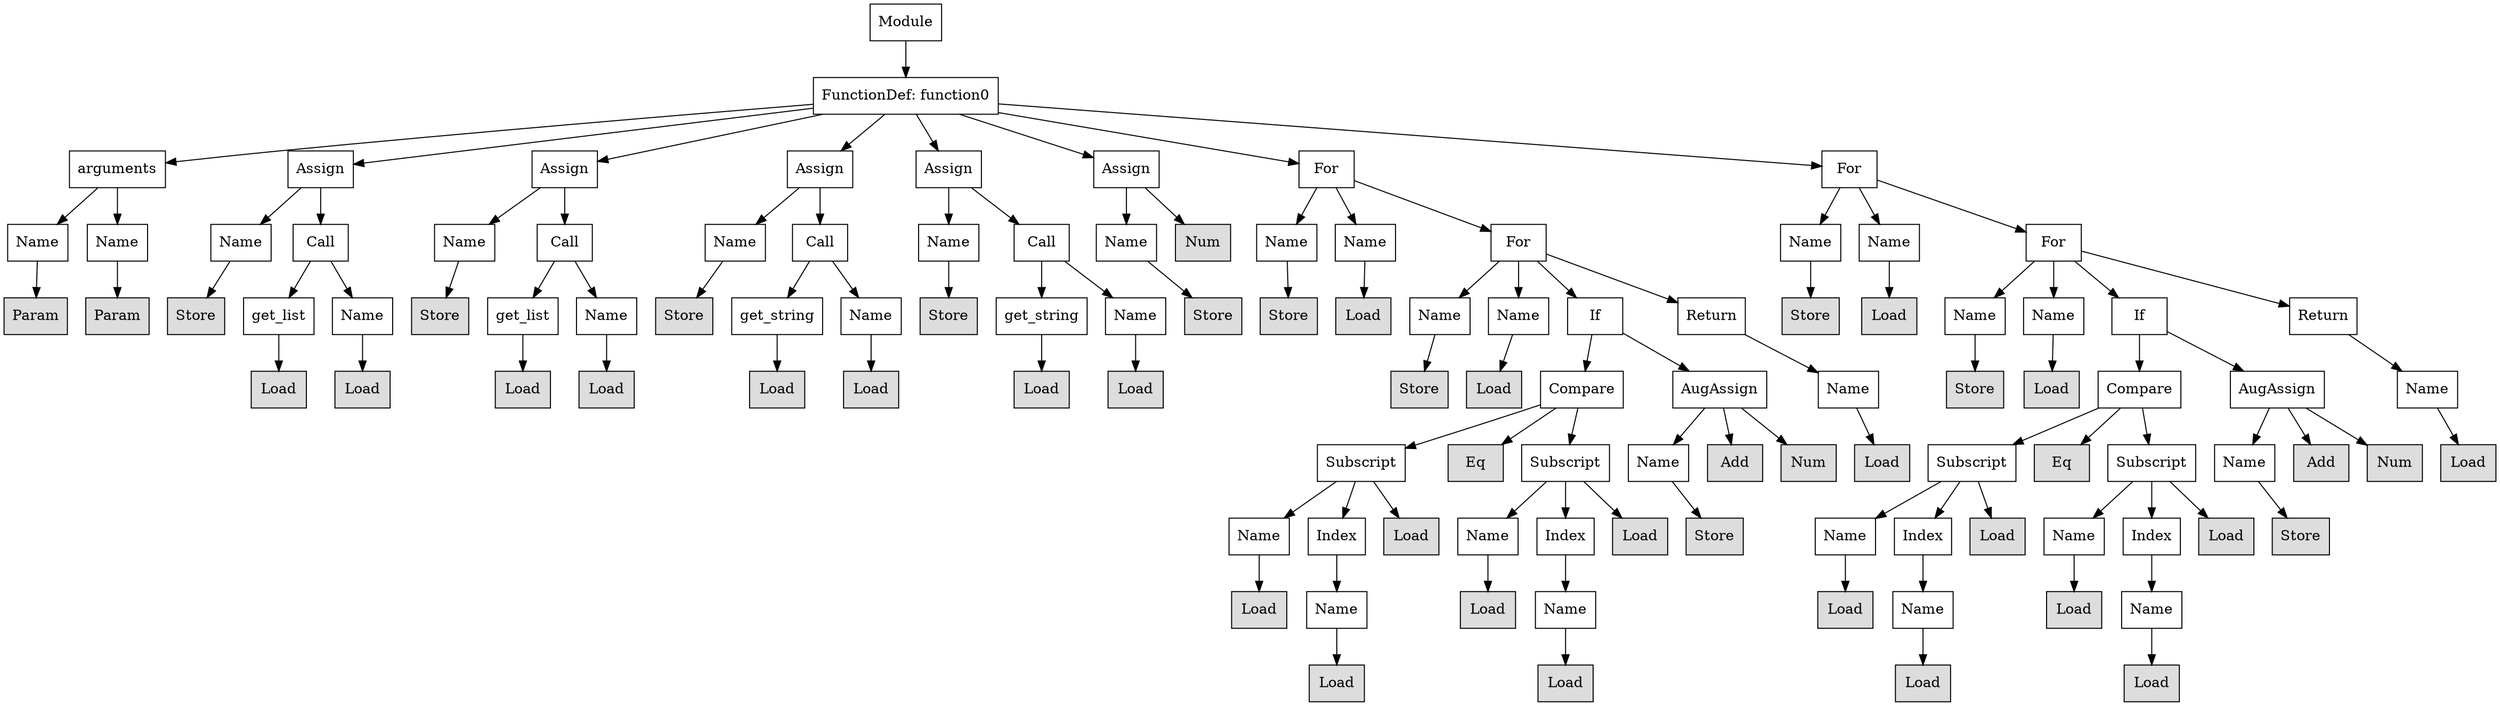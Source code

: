digraph G {
n0 [shape=rect, label="Module"];
n1 [shape=rect, label="FunctionDef: function0"];
n2 [shape=rect, label="arguments"];
n3 [shape=rect, label="Assign"];
n4 [shape=rect, label="Assign"];
n5 [shape=rect, label="Assign"];
n6 [shape=rect, label="Assign"];
n7 [shape=rect, label="Assign"];
n8 [shape=rect, label="For"];
n9 [shape=rect, label="For"];
n10 [shape=rect, label="Name"];
n11 [shape=rect, label="Name"];
n12 [shape=rect, label="Name"];
n13 [shape=rect, label="Call"];
n14 [shape=rect, label="Name"];
n15 [shape=rect, label="Call"];
n16 [shape=rect, label="Name"];
n17 [shape=rect, label="Call"];
n18 [shape=rect, label="Name"];
n19 [shape=rect, label="Call"];
n20 [shape=rect, label="Name"];
n21 [shape=rect, label="Num" style="filled" fillcolor="#dddddd"];
n22 [shape=rect, label="Name"];
n23 [shape=rect, label="Name"];
n24 [shape=rect, label="For"];
n25 [shape=rect, label="Name"];
n26 [shape=rect, label="Name"];
n27 [shape=rect, label="For"];
n28 [shape=rect, label="Param" style="filled" fillcolor="#dddddd"];
n29 [shape=rect, label="Param" style="filled" fillcolor="#dddddd"];
n30 [shape=rect, label="Store" style="filled" fillcolor="#dddddd"];
n31 [shape=rect, label="get_list"];
n32 [shape=rect, label="Name"];
n33 [shape=rect, label="Store" style="filled" fillcolor="#dddddd"];
n34 [shape=rect, label="get_list"];
n35 [shape=rect, label="Name"];
n36 [shape=rect, label="Store" style="filled" fillcolor="#dddddd"];
n37 [shape=rect, label="get_string"];
n38 [shape=rect, label="Name"];
n39 [shape=rect, label="Store" style="filled" fillcolor="#dddddd"];
n40 [shape=rect, label="get_string"];
n41 [shape=rect, label="Name"];
n42 [shape=rect, label="Store" style="filled" fillcolor="#dddddd"];
n43 [shape=rect, label="Store" style="filled" fillcolor="#dddddd"];
n44 [shape=rect, label="Load" style="filled" fillcolor="#dddddd"];
n45 [shape=rect, label="Name"];
n46 [shape=rect, label="Name"];
n47 [shape=rect, label="If"];
n48 [shape=rect, label="Return"];
n49 [shape=rect, label="Store" style="filled" fillcolor="#dddddd"];
n50 [shape=rect, label="Load" style="filled" fillcolor="#dddddd"];
n51 [shape=rect, label="Name"];
n52 [shape=rect, label="Name"];
n53 [shape=rect, label="If"];
n54 [shape=rect, label="Return"];
n55 [shape=rect, label="Load" style="filled" fillcolor="#dddddd"];
n56 [shape=rect, label="Load" style="filled" fillcolor="#dddddd"];
n57 [shape=rect, label="Load" style="filled" fillcolor="#dddddd"];
n58 [shape=rect, label="Load" style="filled" fillcolor="#dddddd"];
n59 [shape=rect, label="Load" style="filled" fillcolor="#dddddd"];
n60 [shape=rect, label="Load" style="filled" fillcolor="#dddddd"];
n61 [shape=rect, label="Load" style="filled" fillcolor="#dddddd"];
n62 [shape=rect, label="Load" style="filled" fillcolor="#dddddd"];
n63 [shape=rect, label="Store" style="filled" fillcolor="#dddddd"];
n64 [shape=rect, label="Load" style="filled" fillcolor="#dddddd"];
n65 [shape=rect, label="Compare"];
n66 [shape=rect, label="AugAssign"];
n67 [shape=rect, label="Name"];
n68 [shape=rect, label="Store" style="filled" fillcolor="#dddddd"];
n69 [shape=rect, label="Load" style="filled" fillcolor="#dddddd"];
n70 [shape=rect, label="Compare"];
n71 [shape=rect, label="AugAssign"];
n72 [shape=rect, label="Name"];
n73 [shape=rect, label="Subscript"];
n74 [shape=rect, label="Eq" style="filled" fillcolor="#dddddd"];
n75 [shape=rect, label="Subscript"];
n76 [shape=rect, label="Name"];
n77 [shape=rect, label="Add" style="filled" fillcolor="#dddddd"];
n78 [shape=rect, label="Num" style="filled" fillcolor="#dddddd"];
n79 [shape=rect, label="Load" style="filled" fillcolor="#dddddd"];
n80 [shape=rect, label="Subscript"];
n81 [shape=rect, label="Eq" style="filled" fillcolor="#dddddd"];
n82 [shape=rect, label="Subscript"];
n83 [shape=rect, label="Name"];
n84 [shape=rect, label="Add" style="filled" fillcolor="#dddddd"];
n85 [shape=rect, label="Num" style="filled" fillcolor="#dddddd"];
n86 [shape=rect, label="Load" style="filled" fillcolor="#dddddd"];
n87 [shape=rect, label="Name"];
n88 [shape=rect, label="Index"];
n89 [shape=rect, label="Load" style="filled" fillcolor="#dddddd"];
n90 [shape=rect, label="Name"];
n91 [shape=rect, label="Index"];
n92 [shape=rect, label="Load" style="filled" fillcolor="#dddddd"];
n93 [shape=rect, label="Store" style="filled" fillcolor="#dddddd"];
n94 [shape=rect, label="Name"];
n95 [shape=rect, label="Index"];
n96 [shape=rect, label="Load" style="filled" fillcolor="#dddddd"];
n97 [shape=rect, label="Name"];
n98 [shape=rect, label="Index"];
n99 [shape=rect, label="Load" style="filled" fillcolor="#dddddd"];
n100 [shape=rect, label="Store" style="filled" fillcolor="#dddddd"];
n101 [shape=rect, label="Load" style="filled" fillcolor="#dddddd"];
n102 [shape=rect, label="Name"];
n103 [shape=rect, label="Load" style="filled" fillcolor="#dddddd"];
n104 [shape=rect, label="Name"];
n105 [shape=rect, label="Load" style="filled" fillcolor="#dddddd"];
n106 [shape=rect, label="Name"];
n107 [shape=rect, label="Load" style="filled" fillcolor="#dddddd"];
n108 [shape=rect, label="Name"];
n109 [shape=rect, label="Load" style="filled" fillcolor="#dddddd"];
n110 [shape=rect, label="Load" style="filled" fillcolor="#dddddd"];
n111 [shape=rect, label="Load" style="filled" fillcolor="#dddddd"];
n112 [shape=rect, label="Load" style="filled" fillcolor="#dddddd"];
n0 -> n1;
n1 -> n2;
n1 -> n3;
n1 -> n4;
n1 -> n5;
n1 -> n6;
n1 -> n7;
n1 -> n8;
n1 -> n9;
n2 -> n10;
n2 -> n11;
n3 -> n12;
n3 -> n13;
n4 -> n14;
n4 -> n15;
n5 -> n16;
n5 -> n17;
n6 -> n18;
n6 -> n19;
n7 -> n20;
n7 -> n21;
n8 -> n22;
n8 -> n23;
n8 -> n24;
n9 -> n25;
n9 -> n26;
n9 -> n27;
n10 -> n28;
n11 -> n29;
n12 -> n30;
n13 -> n31;
n13 -> n32;
n14 -> n33;
n15 -> n34;
n15 -> n35;
n16 -> n36;
n17 -> n37;
n17 -> n38;
n18 -> n39;
n19 -> n40;
n19 -> n41;
n20 -> n42;
n22 -> n43;
n23 -> n44;
n24 -> n45;
n24 -> n46;
n24 -> n47;
n24 -> n48;
n25 -> n49;
n26 -> n50;
n27 -> n51;
n27 -> n52;
n27 -> n53;
n27 -> n54;
n31 -> n55;
n32 -> n56;
n34 -> n57;
n35 -> n58;
n37 -> n59;
n38 -> n60;
n40 -> n61;
n41 -> n62;
n45 -> n63;
n46 -> n64;
n47 -> n65;
n47 -> n66;
n48 -> n67;
n51 -> n68;
n52 -> n69;
n53 -> n70;
n53 -> n71;
n54 -> n72;
n65 -> n73;
n65 -> n74;
n65 -> n75;
n66 -> n76;
n66 -> n77;
n66 -> n78;
n67 -> n79;
n70 -> n80;
n70 -> n81;
n70 -> n82;
n71 -> n83;
n71 -> n84;
n71 -> n85;
n72 -> n86;
n73 -> n87;
n73 -> n88;
n73 -> n89;
n75 -> n90;
n75 -> n91;
n75 -> n92;
n76 -> n93;
n80 -> n94;
n80 -> n95;
n80 -> n96;
n82 -> n97;
n82 -> n98;
n82 -> n99;
n83 -> n100;
n87 -> n101;
n88 -> n102;
n90 -> n103;
n91 -> n104;
n94 -> n105;
n95 -> n106;
n97 -> n107;
n98 -> n108;
n102 -> n109;
n104 -> n110;
n106 -> n111;
n108 -> n112;
}
